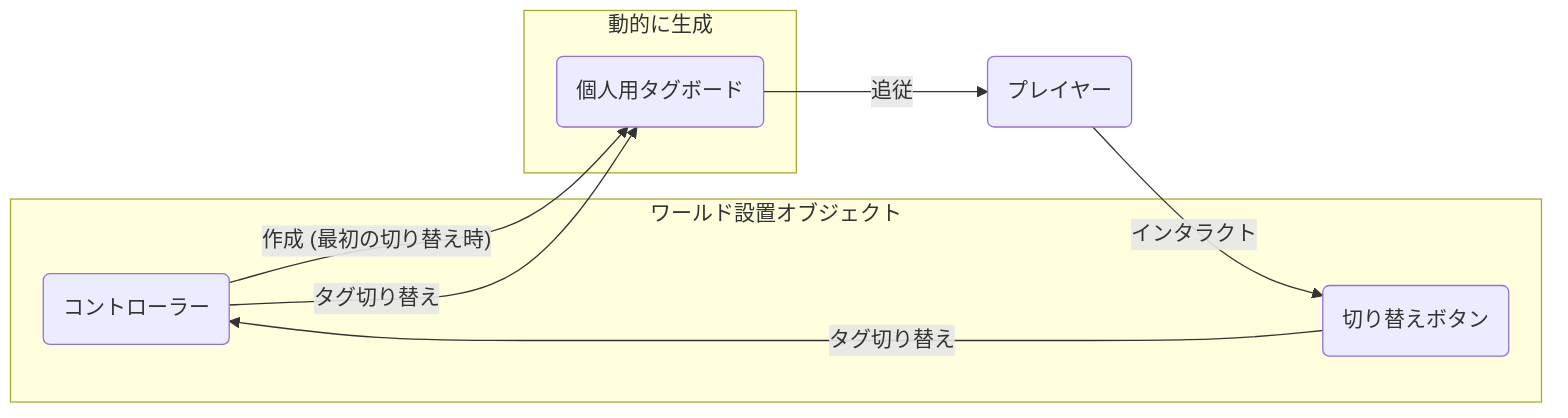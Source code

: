graph LR
    subgraph ワールド設置オブジェクト
        TC(コントローラー)
        TTB(切り替えボタン)
    end

    subgraph 動的に生成
        PTB(個人用タグボード)
    end

    PL(プレイヤー)

    PL -- "インタラクト" --> TTB

    TTB -- "タグ切り替え" --> TC


    TC -- "作成 (最初の切り替え時)" --> PTB
    TC -- "タグ切り替え" --> PTB

    PTB -- "追従" --> PL